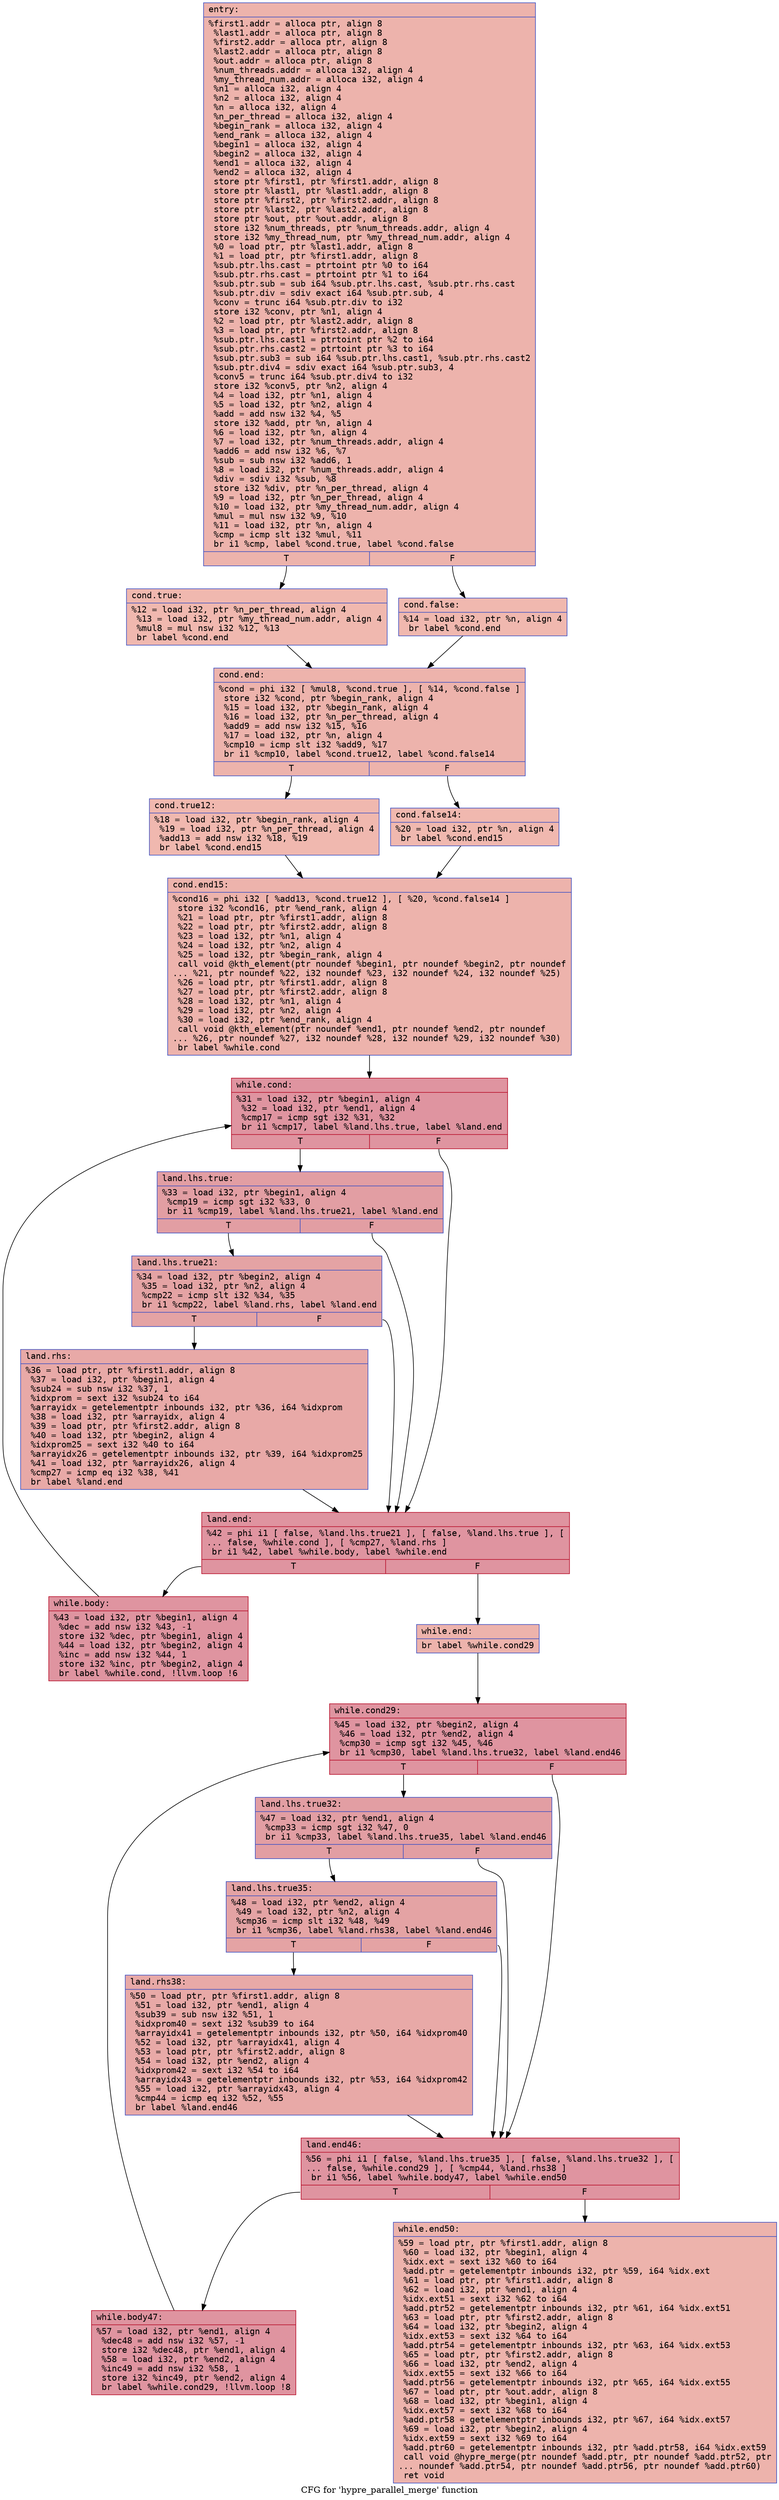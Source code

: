 digraph "CFG for 'hypre_parallel_merge' function" {
	label="CFG for 'hypre_parallel_merge' function";

	Node0x561d7ab7c270 [shape=record,color="#3d50c3ff", style=filled, fillcolor="#d6524470" fontname="Courier",label="{entry:\l|  %first1.addr = alloca ptr, align 8\l  %last1.addr = alloca ptr, align 8\l  %first2.addr = alloca ptr, align 8\l  %last2.addr = alloca ptr, align 8\l  %out.addr = alloca ptr, align 8\l  %num_threads.addr = alloca i32, align 4\l  %my_thread_num.addr = alloca i32, align 4\l  %n1 = alloca i32, align 4\l  %n2 = alloca i32, align 4\l  %n = alloca i32, align 4\l  %n_per_thread = alloca i32, align 4\l  %begin_rank = alloca i32, align 4\l  %end_rank = alloca i32, align 4\l  %begin1 = alloca i32, align 4\l  %begin2 = alloca i32, align 4\l  %end1 = alloca i32, align 4\l  %end2 = alloca i32, align 4\l  store ptr %first1, ptr %first1.addr, align 8\l  store ptr %last1, ptr %last1.addr, align 8\l  store ptr %first2, ptr %first2.addr, align 8\l  store ptr %last2, ptr %last2.addr, align 8\l  store ptr %out, ptr %out.addr, align 8\l  store i32 %num_threads, ptr %num_threads.addr, align 4\l  store i32 %my_thread_num, ptr %my_thread_num.addr, align 4\l  %0 = load ptr, ptr %last1.addr, align 8\l  %1 = load ptr, ptr %first1.addr, align 8\l  %sub.ptr.lhs.cast = ptrtoint ptr %0 to i64\l  %sub.ptr.rhs.cast = ptrtoint ptr %1 to i64\l  %sub.ptr.sub = sub i64 %sub.ptr.lhs.cast, %sub.ptr.rhs.cast\l  %sub.ptr.div = sdiv exact i64 %sub.ptr.sub, 4\l  %conv = trunc i64 %sub.ptr.div to i32\l  store i32 %conv, ptr %n1, align 4\l  %2 = load ptr, ptr %last2.addr, align 8\l  %3 = load ptr, ptr %first2.addr, align 8\l  %sub.ptr.lhs.cast1 = ptrtoint ptr %2 to i64\l  %sub.ptr.rhs.cast2 = ptrtoint ptr %3 to i64\l  %sub.ptr.sub3 = sub i64 %sub.ptr.lhs.cast1, %sub.ptr.rhs.cast2\l  %sub.ptr.div4 = sdiv exact i64 %sub.ptr.sub3, 4\l  %conv5 = trunc i64 %sub.ptr.div4 to i32\l  store i32 %conv5, ptr %n2, align 4\l  %4 = load i32, ptr %n1, align 4\l  %5 = load i32, ptr %n2, align 4\l  %add = add nsw i32 %4, %5\l  store i32 %add, ptr %n, align 4\l  %6 = load i32, ptr %n, align 4\l  %7 = load i32, ptr %num_threads.addr, align 4\l  %add6 = add nsw i32 %6, %7\l  %sub = sub nsw i32 %add6, 1\l  %8 = load i32, ptr %num_threads.addr, align 4\l  %div = sdiv i32 %sub, %8\l  store i32 %div, ptr %n_per_thread, align 4\l  %9 = load i32, ptr %n_per_thread, align 4\l  %10 = load i32, ptr %my_thread_num.addr, align 4\l  %mul = mul nsw i32 %9, %10\l  %11 = load i32, ptr %n, align 4\l  %cmp = icmp slt i32 %mul, %11\l  br i1 %cmp, label %cond.true, label %cond.false\l|{<s0>T|<s1>F}}"];
	Node0x561d7ab7c270:s0 -> Node0x561d7ab83ce0[tooltip="entry -> cond.true\nProbability 50.00%" ];
	Node0x561d7ab7c270:s1 -> Node0x561d7ab83d30[tooltip="entry -> cond.false\nProbability 50.00%" ];
	Node0x561d7ab83ce0 [shape=record,color="#3d50c3ff", style=filled, fillcolor="#dc5d4a70" fontname="Courier",label="{cond.true:\l|  %12 = load i32, ptr %n_per_thread, align 4\l  %13 = load i32, ptr %my_thread_num.addr, align 4\l  %mul8 = mul nsw i32 %12, %13\l  br label %cond.end\l}"];
	Node0x561d7ab83ce0 -> Node0x561d7ab84010[tooltip="cond.true -> cond.end\nProbability 100.00%" ];
	Node0x561d7ab83d30 [shape=record,color="#3d50c3ff", style=filled, fillcolor="#dc5d4a70" fontname="Courier",label="{cond.false:\l|  %14 = load i32, ptr %n, align 4\l  br label %cond.end\l}"];
	Node0x561d7ab83d30 -> Node0x561d7ab84010[tooltip="cond.false -> cond.end\nProbability 100.00%" ];
	Node0x561d7ab84010 [shape=record,color="#3d50c3ff", style=filled, fillcolor="#d6524470" fontname="Courier",label="{cond.end:\l|  %cond = phi i32 [ %mul8, %cond.true ], [ %14, %cond.false ]\l  store i32 %cond, ptr %begin_rank, align 4\l  %15 = load i32, ptr %begin_rank, align 4\l  %16 = load i32, ptr %n_per_thread, align 4\l  %add9 = add nsw i32 %15, %16\l  %17 = load i32, ptr %n, align 4\l  %cmp10 = icmp slt i32 %add9, %17\l  br i1 %cmp10, label %cond.true12, label %cond.false14\l|{<s0>T|<s1>F}}"];
	Node0x561d7ab84010:s0 -> Node0x561d7ab84560[tooltip="cond.end -> cond.true12\nProbability 50.00%" ];
	Node0x561d7ab84010:s1 -> Node0x561d7ab84bd0[tooltip="cond.end -> cond.false14\nProbability 50.00%" ];
	Node0x561d7ab84560 [shape=record,color="#3d50c3ff", style=filled, fillcolor="#dc5d4a70" fontname="Courier",label="{cond.true12:\l|  %18 = load i32, ptr %begin_rank, align 4\l  %19 = load i32, ptr %n_per_thread, align 4\l  %add13 = add nsw i32 %18, %19\l  br label %cond.end15\l}"];
	Node0x561d7ab84560 -> Node0x561d7ab84eb0[tooltip="cond.true12 -> cond.end15\nProbability 100.00%" ];
	Node0x561d7ab84bd0 [shape=record,color="#3d50c3ff", style=filled, fillcolor="#dc5d4a70" fontname="Courier",label="{cond.false14:\l|  %20 = load i32, ptr %n, align 4\l  br label %cond.end15\l}"];
	Node0x561d7ab84bd0 -> Node0x561d7ab84eb0[tooltip="cond.false14 -> cond.end15\nProbability 100.00%" ];
	Node0x561d7ab84eb0 [shape=record,color="#3d50c3ff", style=filled, fillcolor="#d6524470" fontname="Courier",label="{cond.end15:\l|  %cond16 = phi i32 [ %add13, %cond.true12 ], [ %20, %cond.false14 ]\l  store i32 %cond16, ptr %end_rank, align 4\l  %21 = load ptr, ptr %first1.addr, align 8\l  %22 = load ptr, ptr %first2.addr, align 8\l  %23 = load i32, ptr %n1, align 4\l  %24 = load i32, ptr %n2, align 4\l  %25 = load i32, ptr %begin_rank, align 4\l  call void @kth_element(ptr noundef %begin1, ptr noundef %begin2, ptr noundef\l... %21, ptr noundef %22, i32 noundef %23, i32 noundef %24, i32 noundef %25)\l  %26 = load ptr, ptr %first1.addr, align 8\l  %27 = load ptr, ptr %first2.addr, align 8\l  %28 = load i32, ptr %n1, align 4\l  %29 = load i32, ptr %n2, align 4\l  %30 = load i32, ptr %end_rank, align 4\l  call void @kth_element(ptr noundef %end1, ptr noundef %end2, ptr noundef\l... %26, ptr noundef %27, i32 noundef %28, i32 noundef %29, i32 noundef %30)\l  br label %while.cond\l}"];
	Node0x561d7ab84eb0 -> Node0x561d7ab85b30[tooltip="cond.end15 -> while.cond\nProbability 100.00%" ];
	Node0x561d7ab85b30 [shape=record,color="#b70d28ff", style=filled, fillcolor="#b70d2870" fontname="Courier",label="{while.cond:\l|  %31 = load i32, ptr %begin1, align 4\l  %32 = load i32, ptr %end1, align 4\l  %cmp17 = icmp sgt i32 %31, %32\l  br i1 %cmp17, label %land.lhs.true, label %land.end\l|{<s0>T|<s1>F}}"];
	Node0x561d7ab85b30:s0 -> Node0x561d7ab85d50[tooltip="while.cond -> land.lhs.true\nProbability 50.00%" ];
	Node0x561d7ab85b30:s1 -> Node0x561d7ab85dd0[tooltip="while.cond -> land.end\nProbability 50.00%" ];
	Node0x561d7ab85d50 [shape=record,color="#3d50c3ff", style=filled, fillcolor="#be242e70" fontname="Courier",label="{land.lhs.true:\l|  %33 = load i32, ptr %begin1, align 4\l  %cmp19 = icmp sgt i32 %33, 0\l  br i1 %cmp19, label %land.lhs.true21, label %land.end\l|{<s0>T|<s1>F}}"];
	Node0x561d7ab85d50:s0 -> Node0x561d7ab86070[tooltip="land.lhs.true -> land.lhs.true21\nProbability 62.50%" ];
	Node0x561d7ab85d50:s1 -> Node0x561d7ab85dd0[tooltip="land.lhs.true -> land.end\nProbability 37.50%" ];
	Node0x561d7ab86070 [shape=record,color="#3d50c3ff", style=filled, fillcolor="#c32e3170" fontname="Courier",label="{land.lhs.true21:\l|  %34 = load i32, ptr %begin2, align 4\l  %35 = load i32, ptr %n2, align 4\l  %cmp22 = icmp slt i32 %34, %35\l  br i1 %cmp22, label %land.rhs, label %land.end\l|{<s0>T|<s1>F}}"];
	Node0x561d7ab86070:s0 -> Node0x561d7ab86380[tooltip="land.lhs.true21 -> land.rhs\nProbability 50.00%" ];
	Node0x561d7ab86070:s1 -> Node0x561d7ab85dd0[tooltip="land.lhs.true21 -> land.end\nProbability 50.00%" ];
	Node0x561d7ab86380 [shape=record,color="#3d50c3ff", style=filled, fillcolor="#ca3b3770" fontname="Courier",label="{land.rhs:\l|  %36 = load ptr, ptr %first1.addr, align 8\l  %37 = load i32, ptr %begin1, align 4\l  %sub24 = sub nsw i32 %37, 1\l  %idxprom = sext i32 %sub24 to i64\l  %arrayidx = getelementptr inbounds i32, ptr %36, i64 %idxprom\l  %38 = load i32, ptr %arrayidx, align 4\l  %39 = load ptr, ptr %first2.addr, align 8\l  %40 = load i32, ptr %begin2, align 4\l  %idxprom25 = sext i32 %40 to i64\l  %arrayidx26 = getelementptr inbounds i32, ptr %39, i64 %idxprom25\l  %41 = load i32, ptr %arrayidx26, align 4\l  %cmp27 = icmp eq i32 %38, %41\l  br label %land.end\l}"];
	Node0x561d7ab86380 -> Node0x561d7ab85dd0[tooltip="land.rhs -> land.end\nProbability 100.00%" ];
	Node0x561d7ab85dd0 [shape=record,color="#b70d28ff", style=filled, fillcolor="#b70d2870" fontname="Courier",label="{land.end:\l|  %42 = phi i1 [ false, %land.lhs.true21 ], [ false, %land.lhs.true ], [\l... false, %while.cond ], [ %cmp27, %land.rhs ]\l  br i1 %42, label %while.body, label %while.end\l|{<s0>T|<s1>F}}"];
	Node0x561d7ab85dd0:s0 -> Node0x561d7ab86d30[tooltip="land.end -> while.body\nProbability 96.88%" ];
	Node0x561d7ab85dd0:s1 -> Node0x561d7ab86d80[tooltip="land.end -> while.end\nProbability 3.12%" ];
	Node0x561d7ab86d30 [shape=record,color="#b70d28ff", style=filled, fillcolor="#b70d2870" fontname="Courier",label="{while.body:\l|  %43 = load i32, ptr %begin1, align 4\l  %dec = add nsw i32 %43, -1\l  store i32 %dec, ptr %begin1, align 4\l  %44 = load i32, ptr %begin2, align 4\l  %inc = add nsw i32 %44, 1\l  store i32 %inc, ptr %begin2, align 4\l  br label %while.cond, !llvm.loop !6\l}"];
	Node0x561d7ab86d30 -> Node0x561d7ab85b30[tooltip="while.body -> while.cond\nProbability 100.00%" ];
	Node0x561d7ab86d80 [shape=record,color="#3d50c3ff", style=filled, fillcolor="#d6524470" fontname="Courier",label="{while.end:\l|  br label %while.cond29\l}"];
	Node0x561d7ab86d80 -> Node0x561d7ab874a0[tooltip="while.end -> while.cond29\nProbability 100.00%" ];
	Node0x561d7ab874a0 [shape=record,color="#b70d28ff", style=filled, fillcolor="#b70d2870" fontname="Courier",label="{while.cond29:\l|  %45 = load i32, ptr %begin2, align 4\l  %46 = load i32, ptr %end2, align 4\l  %cmp30 = icmp sgt i32 %45, %46\l  br i1 %cmp30, label %land.lhs.true32, label %land.end46\l|{<s0>T|<s1>F}}"];
	Node0x561d7ab874a0:s0 -> Node0x561d7ab87740[tooltip="while.cond29 -> land.lhs.true32\nProbability 50.00%" ];
	Node0x561d7ab874a0:s1 -> Node0x561d7ab877c0[tooltip="while.cond29 -> land.end46\nProbability 50.00%" ];
	Node0x561d7ab87740 [shape=record,color="#3d50c3ff", style=filled, fillcolor="#be242e70" fontname="Courier",label="{land.lhs.true32:\l|  %47 = load i32, ptr %end1, align 4\l  %cmp33 = icmp sgt i32 %47, 0\l  br i1 %cmp33, label %land.lhs.true35, label %land.end46\l|{<s0>T|<s1>F}}"];
	Node0x561d7ab87740:s0 -> Node0x561d7ab88260[tooltip="land.lhs.true32 -> land.lhs.true35\nProbability 62.50%" ];
	Node0x561d7ab87740:s1 -> Node0x561d7ab877c0[tooltip="land.lhs.true32 -> land.end46\nProbability 37.50%" ];
	Node0x561d7ab88260 [shape=record,color="#3d50c3ff", style=filled, fillcolor="#c32e3170" fontname="Courier",label="{land.lhs.true35:\l|  %48 = load i32, ptr %end2, align 4\l  %49 = load i32, ptr %n2, align 4\l  %cmp36 = icmp slt i32 %48, %49\l  br i1 %cmp36, label %land.rhs38, label %land.end46\l|{<s0>T|<s1>F}}"];
	Node0x561d7ab88260:s0 -> Node0x561d7ab88540[tooltip="land.lhs.true35 -> land.rhs38\nProbability 50.00%" ];
	Node0x561d7ab88260:s1 -> Node0x561d7ab877c0[tooltip="land.lhs.true35 -> land.end46\nProbability 50.00%" ];
	Node0x561d7ab88540 [shape=record,color="#3d50c3ff", style=filled, fillcolor="#ca3b3770" fontname="Courier",label="{land.rhs38:\l|  %50 = load ptr, ptr %first1.addr, align 8\l  %51 = load i32, ptr %end1, align 4\l  %sub39 = sub nsw i32 %51, 1\l  %idxprom40 = sext i32 %sub39 to i64\l  %arrayidx41 = getelementptr inbounds i32, ptr %50, i64 %idxprom40\l  %52 = load i32, ptr %arrayidx41, align 4\l  %53 = load ptr, ptr %first2.addr, align 8\l  %54 = load i32, ptr %end2, align 4\l  %idxprom42 = sext i32 %54 to i64\l  %arrayidx43 = getelementptr inbounds i32, ptr %53, i64 %idxprom42\l  %55 = load i32, ptr %arrayidx43, align 4\l  %cmp44 = icmp eq i32 %52, %55\l  br label %land.end46\l}"];
	Node0x561d7ab88540 -> Node0x561d7ab877c0[tooltip="land.rhs38 -> land.end46\nProbability 100.00%" ];
	Node0x561d7ab877c0 [shape=record,color="#b70d28ff", style=filled, fillcolor="#b70d2870" fontname="Courier",label="{land.end46:\l|  %56 = phi i1 [ false, %land.lhs.true35 ], [ false, %land.lhs.true32 ], [\l... false, %while.cond29 ], [ %cmp44, %land.rhs38 ]\l  br i1 %56, label %while.body47, label %while.end50\l|{<s0>T|<s1>F}}"];
	Node0x561d7ab877c0:s0 -> Node0x561d7ab7eab0[tooltip="land.end46 -> while.body47\nProbability 96.88%" ];
	Node0x561d7ab877c0:s1 -> Node0x561d7ab7eb00[tooltip="land.end46 -> while.end50\nProbability 3.12%" ];
	Node0x561d7ab7eab0 [shape=record,color="#b70d28ff", style=filled, fillcolor="#b70d2870" fontname="Courier",label="{while.body47:\l|  %57 = load i32, ptr %end1, align 4\l  %dec48 = add nsw i32 %57, -1\l  store i32 %dec48, ptr %end1, align 4\l  %58 = load i32, ptr %end2, align 4\l  %inc49 = add nsw i32 %58, 1\l  store i32 %inc49, ptr %end2, align 4\l  br label %while.cond29, !llvm.loop !8\l}"];
	Node0x561d7ab7eab0 -> Node0x561d7ab874a0[tooltip="while.body47 -> while.cond29\nProbability 100.00%" ];
	Node0x561d7ab7eb00 [shape=record,color="#3d50c3ff", style=filled, fillcolor="#d6524470" fontname="Courier",label="{while.end50:\l|  %59 = load ptr, ptr %first1.addr, align 8\l  %60 = load i32, ptr %begin1, align 4\l  %idx.ext = sext i32 %60 to i64\l  %add.ptr = getelementptr inbounds i32, ptr %59, i64 %idx.ext\l  %61 = load ptr, ptr %first1.addr, align 8\l  %62 = load i32, ptr %end1, align 4\l  %idx.ext51 = sext i32 %62 to i64\l  %add.ptr52 = getelementptr inbounds i32, ptr %61, i64 %idx.ext51\l  %63 = load ptr, ptr %first2.addr, align 8\l  %64 = load i32, ptr %begin2, align 4\l  %idx.ext53 = sext i32 %64 to i64\l  %add.ptr54 = getelementptr inbounds i32, ptr %63, i64 %idx.ext53\l  %65 = load ptr, ptr %first2.addr, align 8\l  %66 = load i32, ptr %end2, align 4\l  %idx.ext55 = sext i32 %66 to i64\l  %add.ptr56 = getelementptr inbounds i32, ptr %65, i64 %idx.ext55\l  %67 = load ptr, ptr %out.addr, align 8\l  %68 = load i32, ptr %begin1, align 4\l  %idx.ext57 = sext i32 %68 to i64\l  %add.ptr58 = getelementptr inbounds i32, ptr %67, i64 %idx.ext57\l  %69 = load i32, ptr %begin2, align 4\l  %idx.ext59 = sext i32 %69 to i64\l  %add.ptr60 = getelementptr inbounds i32, ptr %add.ptr58, i64 %idx.ext59\l  call void @hypre_merge(ptr noundef %add.ptr, ptr noundef %add.ptr52, ptr\l... noundef %add.ptr54, ptr noundef %add.ptr56, ptr noundef %add.ptr60)\l  ret void\l}"];
}
